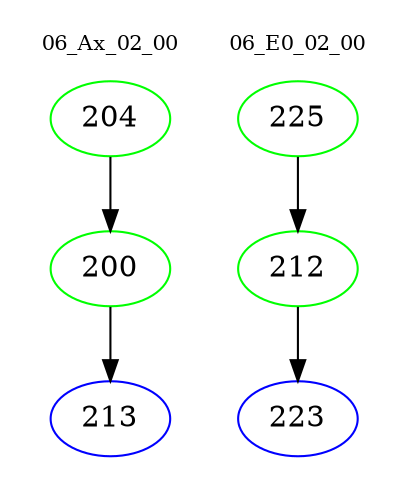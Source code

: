 digraph{
subgraph cluster_0 {
color = white
label = "06_Ax_02_00";
fontsize=10;
T0_204 [label="204", color="green"]
T0_204 -> T0_200 [color="black"]
T0_200 [label="200", color="green"]
T0_200 -> T0_213 [color="black"]
T0_213 [label="213", color="blue"]
}
subgraph cluster_1 {
color = white
label = "06_E0_02_00";
fontsize=10;
T1_225 [label="225", color="green"]
T1_225 -> T1_212 [color="black"]
T1_212 [label="212", color="green"]
T1_212 -> T1_223 [color="black"]
T1_223 [label="223", color="blue"]
}
}
